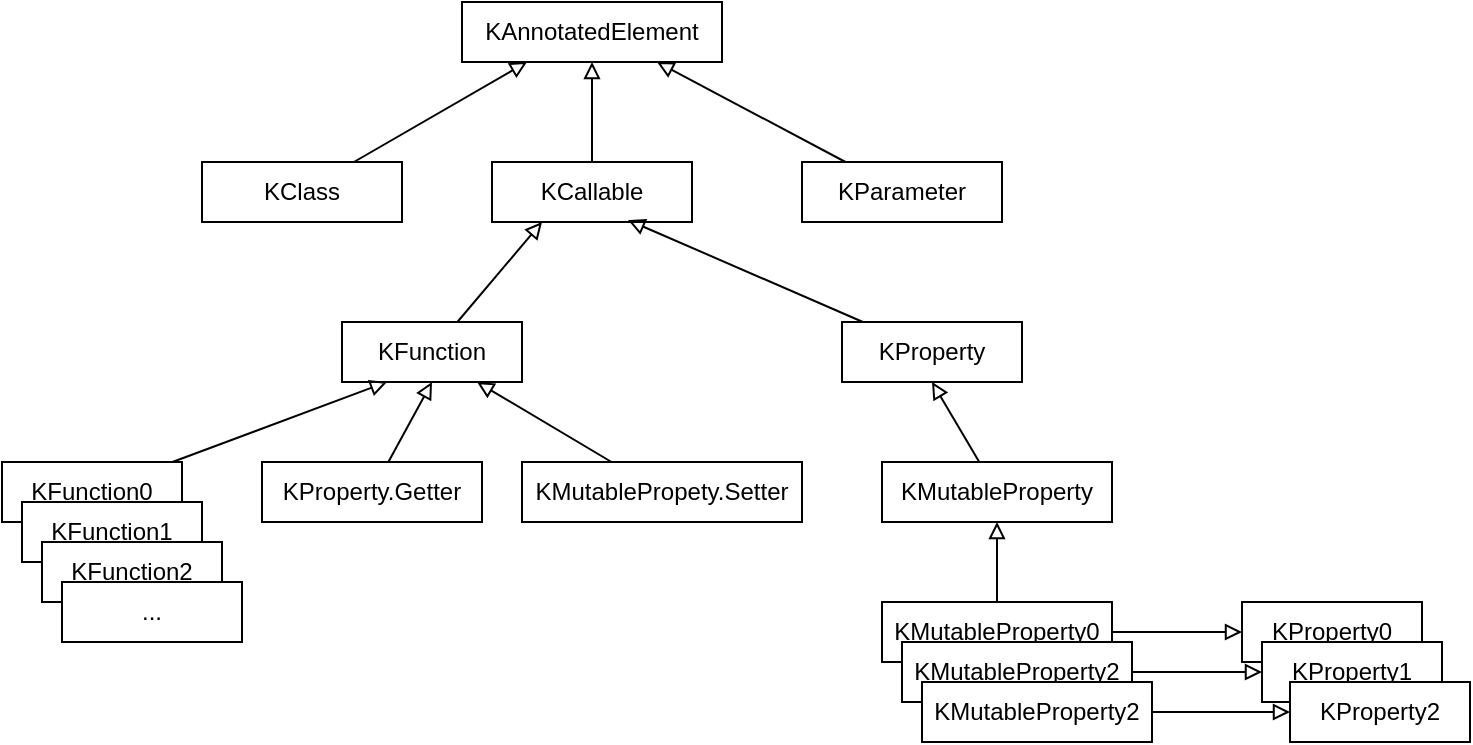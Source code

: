 <mxfile version="24.7.17">
  <diagram name="Page-1" id="2U6vsZ0l1_42-fedjqks">
    <mxGraphModel dx="954" dy="821" grid="1" gridSize="10" guides="1" tooltips="1" connect="1" arrows="1" fold="1" page="1" pageScale="1" pageWidth="827" pageHeight="1169" math="0" shadow="0">
      <root>
        <mxCell id="0" />
        <mxCell id="1" parent="0" />
        <mxCell id="XGajKcmuNm3NNOPBVqZX-1" value="KAnnotatedElement" style="rounded=0;whiteSpace=wrap;html=1;" vertex="1" parent="1">
          <mxGeometry x="280" y="70" width="130" height="30" as="geometry" />
        </mxCell>
        <mxCell id="XGajKcmuNm3NNOPBVqZX-25" style="rounded=0;orthogonalLoop=1;jettySize=auto;html=1;entryX=0.75;entryY=1;entryDx=0;entryDy=0;endArrow=block;endFill=0;" edge="1" parent="1" source="XGajKcmuNm3NNOPBVqZX-3" target="XGajKcmuNm3NNOPBVqZX-1">
          <mxGeometry relative="1" as="geometry" />
        </mxCell>
        <mxCell id="XGajKcmuNm3NNOPBVqZX-3" value="KParameter" style="rounded=0;whiteSpace=wrap;html=1;" vertex="1" parent="1">
          <mxGeometry x="450" y="150" width="100" height="30" as="geometry" />
        </mxCell>
        <mxCell id="XGajKcmuNm3NNOPBVqZX-26" style="rounded=0;orthogonalLoop=1;jettySize=auto;html=1;entryX=0.25;entryY=1;entryDx=0;entryDy=0;endArrow=block;endFill=0;" edge="1" parent="1" source="XGajKcmuNm3NNOPBVqZX-6" target="XGajKcmuNm3NNOPBVqZX-8">
          <mxGeometry relative="1" as="geometry" />
        </mxCell>
        <mxCell id="XGajKcmuNm3NNOPBVqZX-6" value="KFunction" style="rounded=0;whiteSpace=wrap;html=1;" vertex="1" parent="1">
          <mxGeometry x="220" y="230" width="90" height="30" as="geometry" />
        </mxCell>
        <mxCell id="XGajKcmuNm3NNOPBVqZX-23" style="rounded=0;orthogonalLoop=1;jettySize=auto;html=1;entryX=0.25;entryY=1;entryDx=0;entryDy=0;endArrow=block;endFill=0;" edge="1" parent="1" source="XGajKcmuNm3NNOPBVqZX-7" target="XGajKcmuNm3NNOPBVqZX-1">
          <mxGeometry relative="1" as="geometry" />
        </mxCell>
        <mxCell id="XGajKcmuNm3NNOPBVqZX-7" value="KClass" style="rounded=0;whiteSpace=wrap;html=1;" vertex="1" parent="1">
          <mxGeometry x="150" y="150" width="100" height="30" as="geometry" />
        </mxCell>
        <mxCell id="XGajKcmuNm3NNOPBVqZX-24" style="edgeStyle=orthogonalEdgeStyle;rounded=0;orthogonalLoop=1;jettySize=auto;html=1;entryX=0.5;entryY=1;entryDx=0;entryDy=0;endArrow=block;endFill=0;" edge="1" parent="1" source="XGajKcmuNm3NNOPBVqZX-8" target="XGajKcmuNm3NNOPBVqZX-1">
          <mxGeometry relative="1" as="geometry" />
        </mxCell>
        <mxCell id="XGajKcmuNm3NNOPBVqZX-8" value="KCallable" style="rounded=0;whiteSpace=wrap;html=1;" vertex="1" parent="1">
          <mxGeometry x="295" y="150" width="100" height="30" as="geometry" />
        </mxCell>
        <mxCell id="XGajKcmuNm3NNOPBVqZX-27" style="rounded=0;orthogonalLoop=1;jettySize=auto;html=1;entryX=0.68;entryY=0.967;entryDx=0;entryDy=0;endArrow=block;endFill=0;entryPerimeter=0;" edge="1" parent="1" source="XGajKcmuNm3NNOPBVqZX-9" target="XGajKcmuNm3NNOPBVqZX-8">
          <mxGeometry relative="1" as="geometry">
            <mxPoint x="420" y="180" as="targetPoint" />
          </mxGeometry>
        </mxCell>
        <mxCell id="XGajKcmuNm3NNOPBVqZX-9" value="KProperty" style="rounded=0;whiteSpace=wrap;html=1;" vertex="1" parent="1">
          <mxGeometry x="470" y="230" width="90" height="30" as="geometry" />
        </mxCell>
        <mxCell id="XGajKcmuNm3NNOPBVqZX-29" style="rounded=0;orthogonalLoop=1;jettySize=auto;html=1;entryX=0.5;entryY=1;entryDx=0;entryDy=0;endArrow=block;endFill=0;" edge="1" parent="1" source="XGajKcmuNm3NNOPBVqZX-10" target="XGajKcmuNm3NNOPBVqZX-9">
          <mxGeometry relative="1" as="geometry" />
        </mxCell>
        <mxCell id="XGajKcmuNm3NNOPBVqZX-10" value="KMutableProperty" style="rounded=0;whiteSpace=wrap;html=1;" vertex="1" parent="1">
          <mxGeometry x="490" y="300" width="115" height="30" as="geometry" />
        </mxCell>
        <mxCell id="XGajKcmuNm3NNOPBVqZX-11" value="KProperty0" style="rounded=0;whiteSpace=wrap;html=1;" vertex="1" parent="1">
          <mxGeometry x="670" y="370" width="90" height="30" as="geometry" />
        </mxCell>
        <mxCell id="XGajKcmuNm3NNOPBVqZX-12" value="KProperty1" style="rounded=0;whiteSpace=wrap;html=1;" vertex="1" parent="1">
          <mxGeometry x="680" y="390" width="90" height="30" as="geometry" />
        </mxCell>
        <mxCell id="XGajKcmuNm3NNOPBVqZX-13" value="KProperty2" style="rounded=0;whiteSpace=wrap;html=1;" vertex="1" parent="1">
          <mxGeometry x="694" y="410" width="90" height="30" as="geometry" />
        </mxCell>
        <mxCell id="XGajKcmuNm3NNOPBVqZX-30" style="edgeStyle=orthogonalEdgeStyle;rounded=0;orthogonalLoop=1;jettySize=auto;html=1;entryX=0.5;entryY=1;entryDx=0;entryDy=0;endArrow=block;endFill=0;" edge="1" parent="1" source="XGajKcmuNm3NNOPBVqZX-14" target="XGajKcmuNm3NNOPBVqZX-10">
          <mxGeometry relative="1" as="geometry" />
        </mxCell>
        <mxCell id="XGajKcmuNm3NNOPBVqZX-31" style="edgeStyle=orthogonalEdgeStyle;rounded=0;orthogonalLoop=1;jettySize=auto;html=1;entryX=0;entryY=0.5;entryDx=0;entryDy=0;endArrow=block;endFill=0;" edge="1" parent="1" source="XGajKcmuNm3NNOPBVqZX-14" target="XGajKcmuNm3NNOPBVqZX-11">
          <mxGeometry relative="1" as="geometry" />
        </mxCell>
        <mxCell id="XGajKcmuNm3NNOPBVqZX-14" value="KMutableProperty0" style="rounded=0;whiteSpace=wrap;html=1;" vertex="1" parent="1">
          <mxGeometry x="490" y="370" width="115" height="30" as="geometry" />
        </mxCell>
        <mxCell id="XGajKcmuNm3NNOPBVqZX-32" style="edgeStyle=orthogonalEdgeStyle;rounded=0;orthogonalLoop=1;jettySize=auto;html=1;entryX=0;entryY=0.5;entryDx=0;entryDy=0;endArrow=block;endFill=0;" edge="1" parent="1" source="XGajKcmuNm3NNOPBVqZX-15" target="XGajKcmuNm3NNOPBVqZX-12">
          <mxGeometry relative="1" as="geometry" />
        </mxCell>
        <mxCell id="XGajKcmuNm3NNOPBVqZX-15" value="KMutableProperty2" style="rounded=0;whiteSpace=wrap;html=1;" vertex="1" parent="1">
          <mxGeometry x="500" y="390" width="115" height="30" as="geometry" />
        </mxCell>
        <mxCell id="XGajKcmuNm3NNOPBVqZX-33" style="edgeStyle=orthogonalEdgeStyle;rounded=0;orthogonalLoop=1;jettySize=auto;html=1;entryX=0;entryY=0.5;entryDx=0;entryDy=0;endArrow=block;endFill=0;" edge="1" parent="1" source="XGajKcmuNm3NNOPBVqZX-16" target="XGajKcmuNm3NNOPBVqZX-13">
          <mxGeometry relative="1" as="geometry" />
        </mxCell>
        <mxCell id="XGajKcmuNm3NNOPBVqZX-16" value="KMutableProperty2" style="rounded=0;whiteSpace=wrap;html=1;" vertex="1" parent="1">
          <mxGeometry x="510" y="410" width="115" height="30" as="geometry" />
        </mxCell>
        <mxCell id="XGajKcmuNm3NNOPBVqZX-34" style="rounded=0;orthogonalLoop=1;jettySize=auto;html=1;entryX=0.25;entryY=1;entryDx=0;entryDy=0;endArrow=block;endFill=0;" edge="1" parent="1" source="XGajKcmuNm3NNOPBVqZX-17" target="XGajKcmuNm3NNOPBVqZX-6">
          <mxGeometry relative="1" as="geometry" />
        </mxCell>
        <mxCell id="XGajKcmuNm3NNOPBVqZX-17" value="KFunction0" style="rounded=0;whiteSpace=wrap;html=1;" vertex="1" parent="1">
          <mxGeometry x="50" y="300" width="90" height="30" as="geometry" />
        </mxCell>
        <mxCell id="XGajKcmuNm3NNOPBVqZX-18" value="KFunction1" style="rounded=0;whiteSpace=wrap;html=1;" vertex="1" parent="1">
          <mxGeometry x="60" y="320" width="90" height="30" as="geometry" />
        </mxCell>
        <mxCell id="XGajKcmuNm3NNOPBVqZX-19" value="KFunction2" style="rounded=0;whiteSpace=wrap;html=1;" vertex="1" parent="1">
          <mxGeometry x="70" y="340" width="90" height="30" as="geometry" />
        </mxCell>
        <mxCell id="XGajKcmuNm3NNOPBVqZX-20" value="..." style="rounded=0;whiteSpace=wrap;html=1;" vertex="1" parent="1">
          <mxGeometry x="80" y="360" width="90" height="30" as="geometry" />
        </mxCell>
        <mxCell id="XGajKcmuNm3NNOPBVqZX-36" style="rounded=0;orthogonalLoop=1;jettySize=auto;html=1;entryX=0.5;entryY=1;entryDx=0;entryDy=0;endArrow=block;endFill=0;" edge="1" parent="1" source="XGajKcmuNm3NNOPBVqZX-21" target="XGajKcmuNm3NNOPBVqZX-6">
          <mxGeometry relative="1" as="geometry" />
        </mxCell>
        <mxCell id="XGajKcmuNm3NNOPBVqZX-21" value="KProperty.Getter" style="rounded=0;whiteSpace=wrap;html=1;" vertex="1" parent="1">
          <mxGeometry x="180" y="300" width="110" height="30" as="geometry" />
        </mxCell>
        <mxCell id="XGajKcmuNm3NNOPBVqZX-37" style="rounded=0;orthogonalLoop=1;jettySize=auto;html=1;entryX=0.75;entryY=1;entryDx=0;entryDy=0;endArrow=block;endFill=0;" edge="1" parent="1" source="XGajKcmuNm3NNOPBVqZX-22" target="XGajKcmuNm3NNOPBVqZX-6">
          <mxGeometry relative="1" as="geometry" />
        </mxCell>
        <mxCell id="XGajKcmuNm3NNOPBVqZX-22" value="KMutablePropety.Setter" style="rounded=0;whiteSpace=wrap;html=1;" vertex="1" parent="1">
          <mxGeometry x="310" y="300" width="140" height="30" as="geometry" />
        </mxCell>
      </root>
    </mxGraphModel>
  </diagram>
</mxfile>

